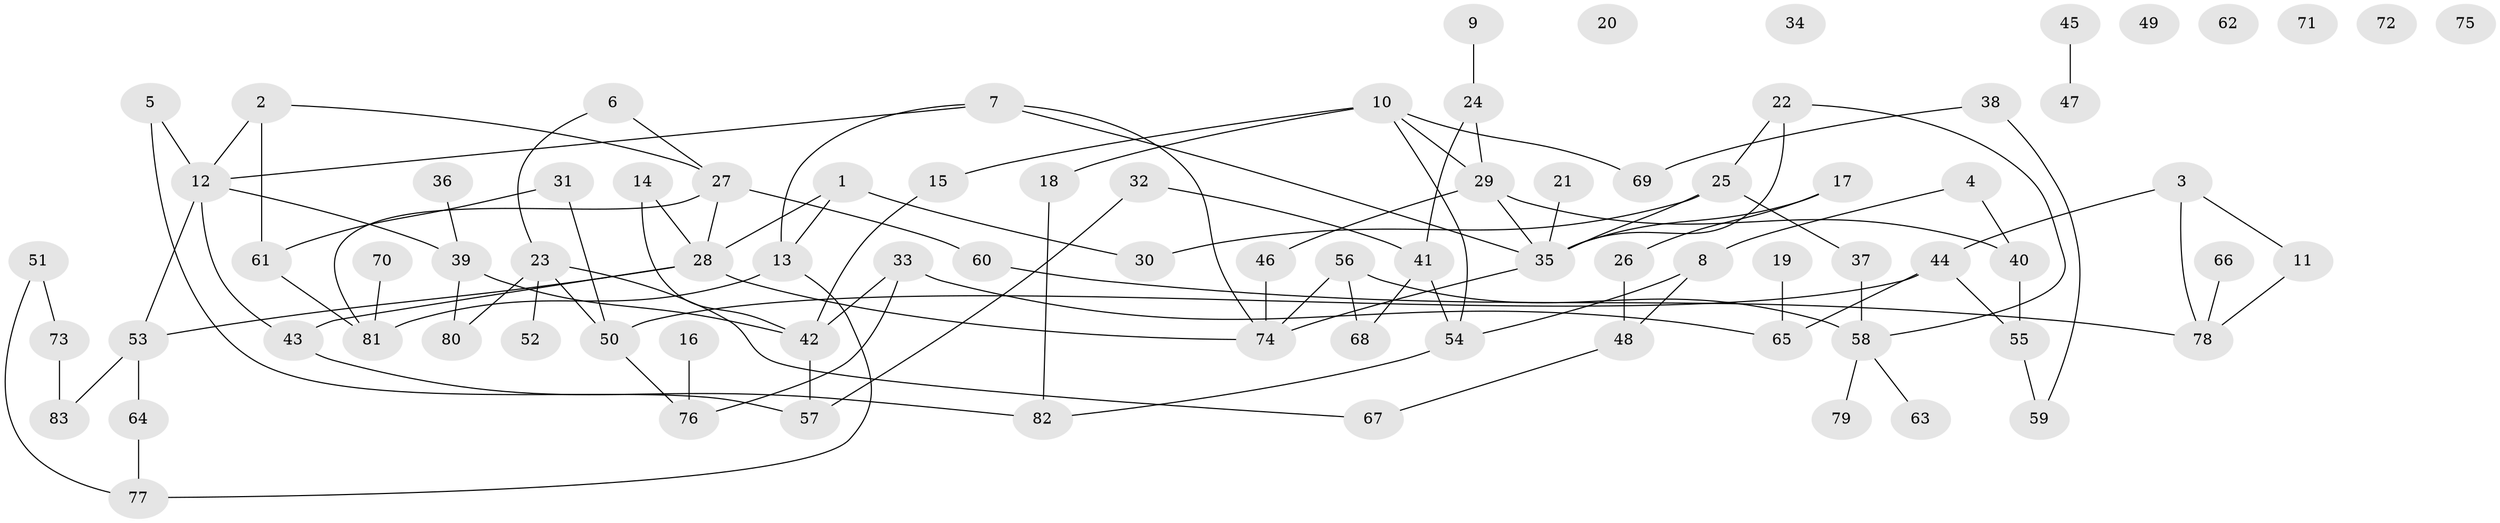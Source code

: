 // Generated by graph-tools (version 1.1) at 2025/25/03/09/25 03:25:19]
// undirected, 83 vertices, 107 edges
graph export_dot {
graph [start="1"]
  node [color=gray90,style=filled];
  1;
  2;
  3;
  4;
  5;
  6;
  7;
  8;
  9;
  10;
  11;
  12;
  13;
  14;
  15;
  16;
  17;
  18;
  19;
  20;
  21;
  22;
  23;
  24;
  25;
  26;
  27;
  28;
  29;
  30;
  31;
  32;
  33;
  34;
  35;
  36;
  37;
  38;
  39;
  40;
  41;
  42;
  43;
  44;
  45;
  46;
  47;
  48;
  49;
  50;
  51;
  52;
  53;
  54;
  55;
  56;
  57;
  58;
  59;
  60;
  61;
  62;
  63;
  64;
  65;
  66;
  67;
  68;
  69;
  70;
  71;
  72;
  73;
  74;
  75;
  76;
  77;
  78;
  79;
  80;
  81;
  82;
  83;
  1 -- 13;
  1 -- 28;
  1 -- 30;
  2 -- 12;
  2 -- 27;
  2 -- 61;
  3 -- 11;
  3 -- 44;
  3 -- 78;
  4 -- 8;
  4 -- 40;
  5 -- 12;
  5 -- 57;
  6 -- 23;
  6 -- 27;
  7 -- 12;
  7 -- 13;
  7 -- 35;
  7 -- 74;
  8 -- 48;
  8 -- 54;
  9 -- 24;
  10 -- 15;
  10 -- 18;
  10 -- 29;
  10 -- 54;
  10 -- 69;
  11 -- 78;
  12 -- 39;
  12 -- 43;
  12 -- 53;
  13 -- 77;
  13 -- 81;
  14 -- 28;
  14 -- 42;
  15 -- 42;
  16 -- 76;
  17 -- 26;
  17 -- 35;
  18 -- 82;
  19 -- 65;
  21 -- 35;
  22 -- 25;
  22 -- 35;
  22 -- 58;
  23 -- 50;
  23 -- 52;
  23 -- 67;
  23 -- 80;
  24 -- 29;
  24 -- 41;
  25 -- 30;
  25 -- 35;
  25 -- 37;
  26 -- 48;
  27 -- 28;
  27 -- 60;
  27 -- 81;
  28 -- 43;
  28 -- 53;
  28 -- 74;
  29 -- 35;
  29 -- 40;
  29 -- 46;
  31 -- 50;
  31 -- 61;
  32 -- 41;
  32 -- 57;
  33 -- 42;
  33 -- 65;
  33 -- 76;
  35 -- 74;
  36 -- 39;
  37 -- 58;
  38 -- 59;
  38 -- 69;
  39 -- 42;
  39 -- 80;
  40 -- 55;
  41 -- 54;
  41 -- 68;
  42 -- 57;
  43 -- 82;
  44 -- 50;
  44 -- 55;
  44 -- 65;
  45 -- 47;
  46 -- 74;
  48 -- 67;
  50 -- 76;
  51 -- 73;
  51 -- 77;
  53 -- 64;
  53 -- 83;
  54 -- 82;
  55 -- 59;
  56 -- 58;
  56 -- 68;
  56 -- 74;
  58 -- 63;
  58 -- 79;
  60 -- 78;
  61 -- 81;
  64 -- 77;
  66 -- 78;
  70 -- 81;
  73 -- 83;
}
